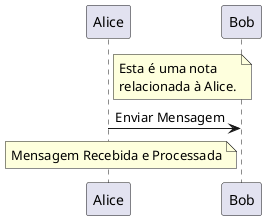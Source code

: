@startuml Notes.Sequence
participant Alice
participant Bob

note right of Alice
Esta é uma nota
relacionada à Alice.
end note

Alice -> Bob: Enviar Mensagem
note left of Bob: Mensagem Recebida e Processada
@enduml
